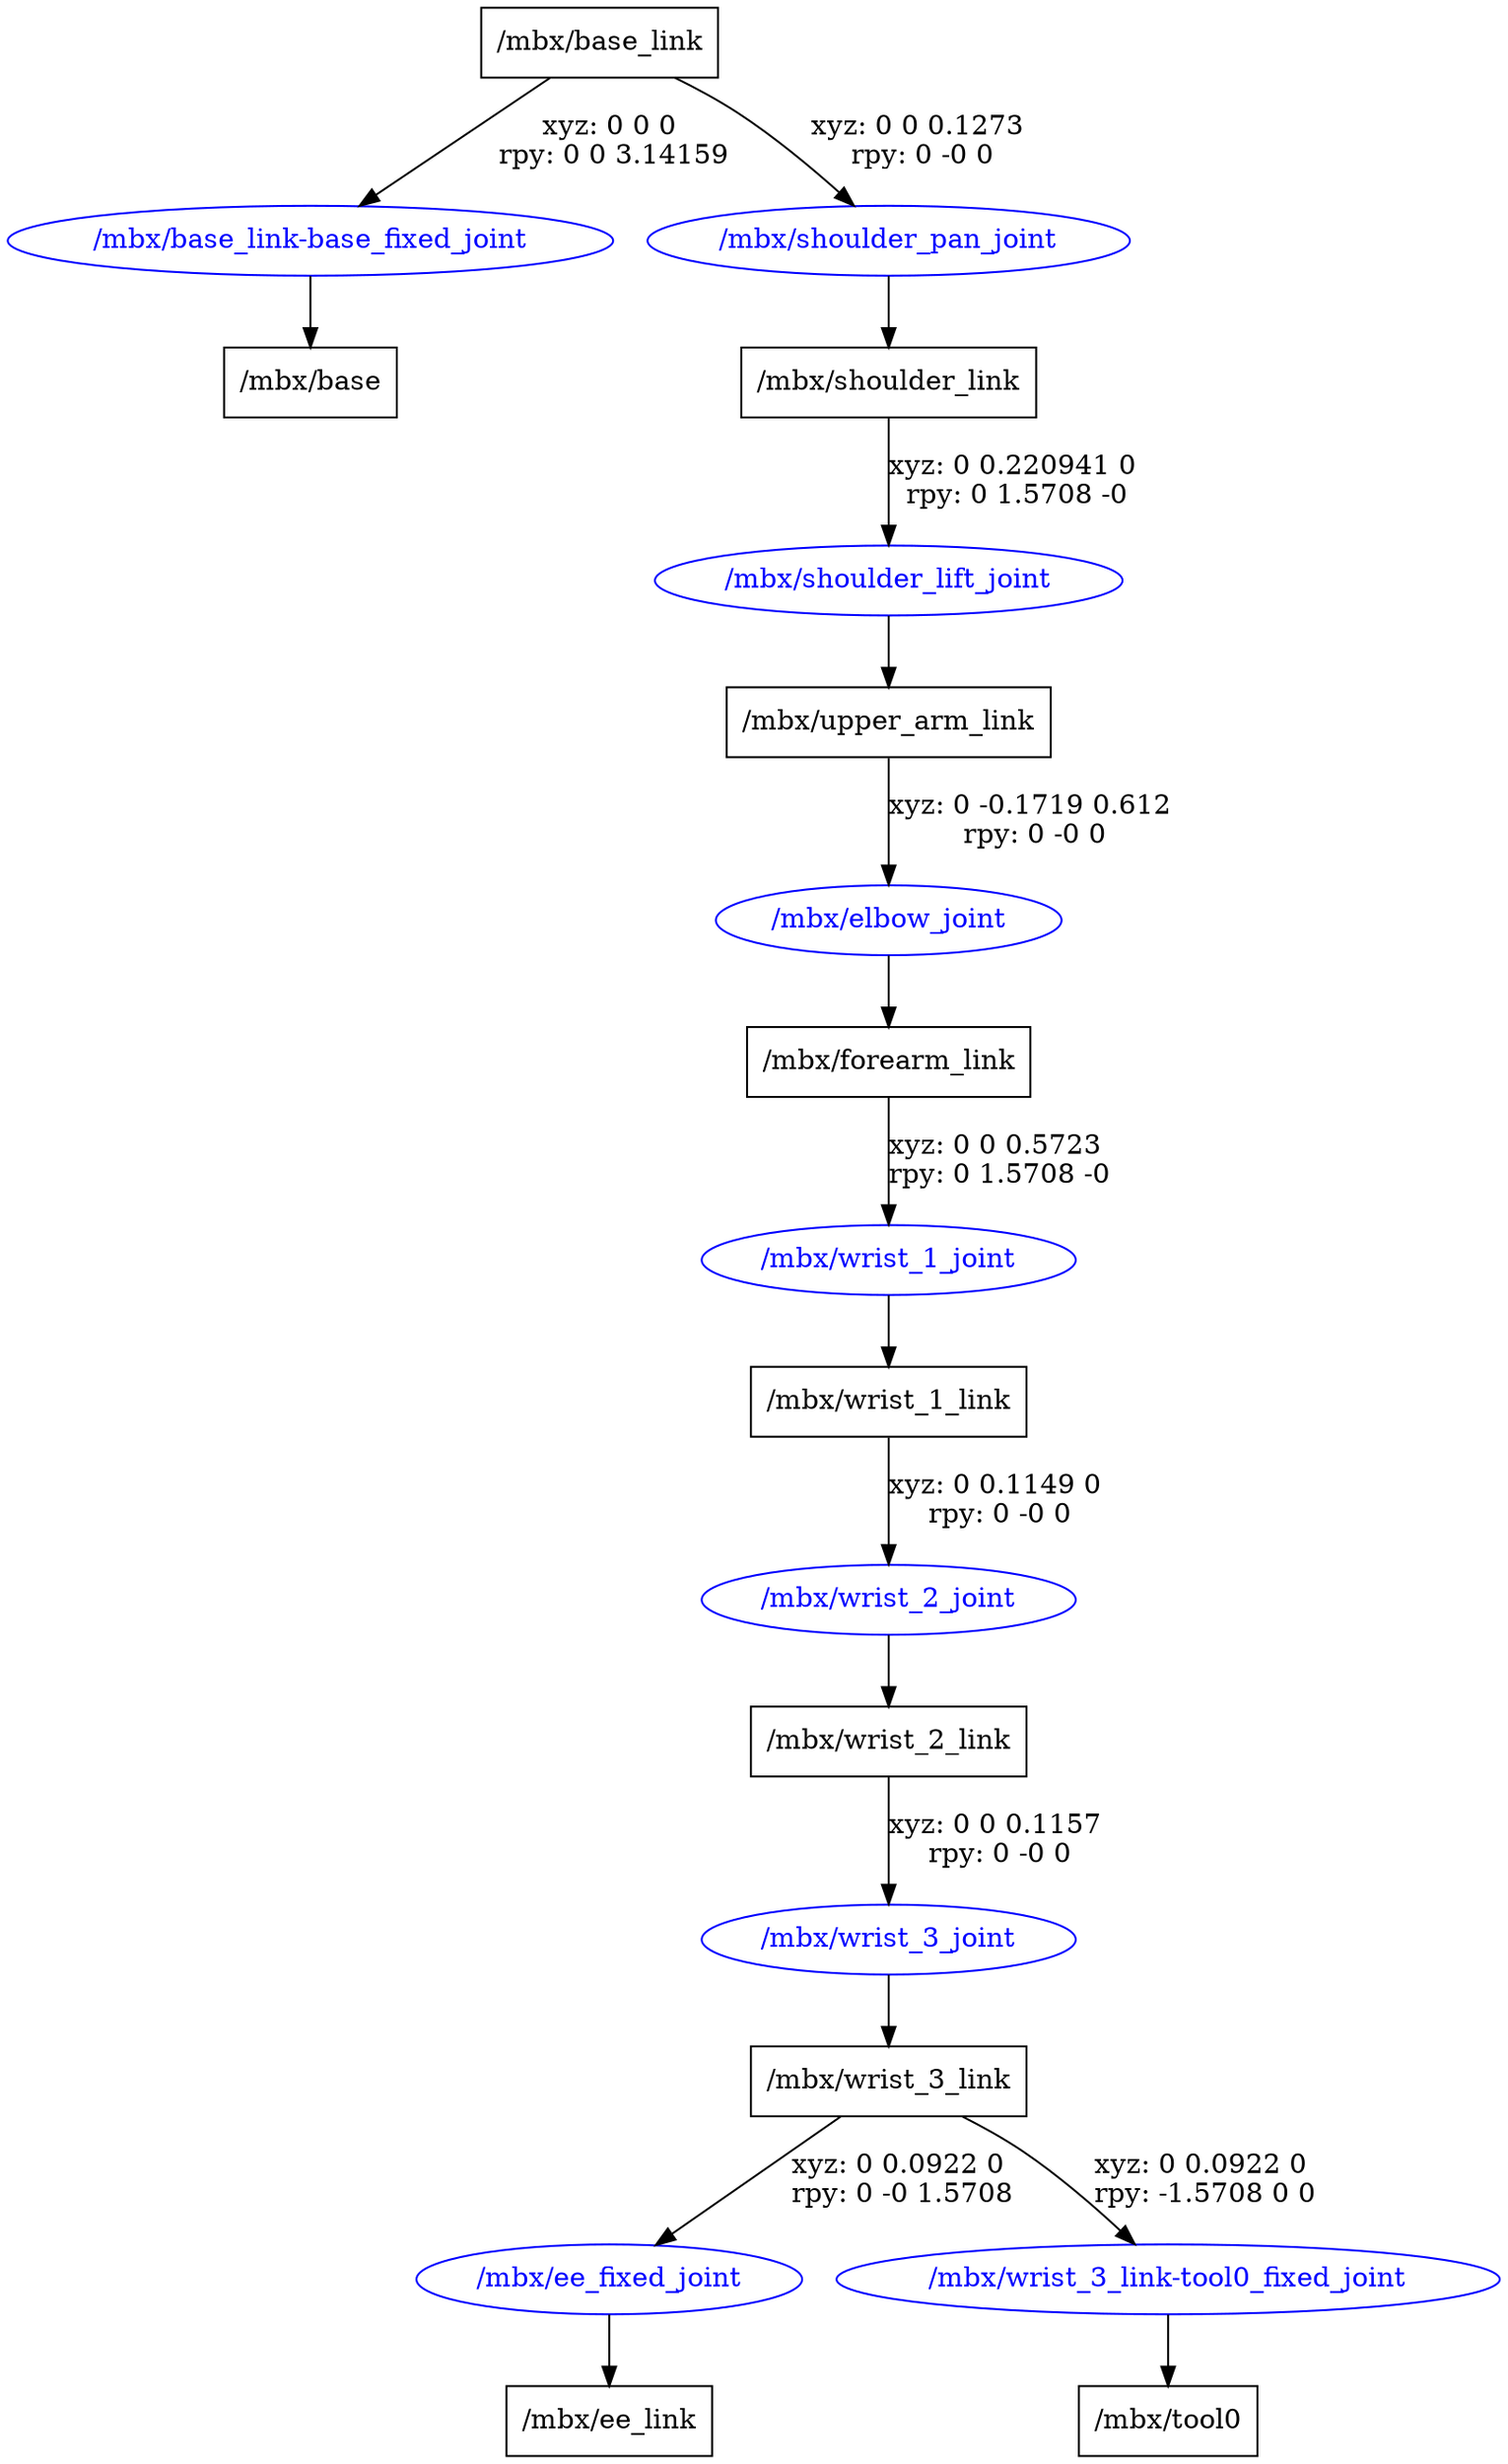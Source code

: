 digraph G {
node [shape=box];
"/mbx/base_link" [label="/mbx/base_link"];
"/mbx/base" [label="/mbx/base"];
"/mbx/shoulder_link" [label="/mbx/shoulder_link"];
"/mbx/upper_arm_link" [label="/mbx/upper_arm_link"];
"/mbx/forearm_link" [label="/mbx/forearm_link"];
"/mbx/wrist_1_link" [label="/mbx/wrist_1_link"];
"/mbx/wrist_2_link" [label="/mbx/wrist_2_link"];
"/mbx/wrist_3_link" [label="/mbx/wrist_3_link"];
"/mbx/ee_link" [label="/mbx/ee_link"];
"/mbx/tool0" [label="/mbx/tool0"];
node [shape=ellipse, color=blue, fontcolor=blue];
"/mbx/base_link" -> "/mbx/base_link-base_fixed_joint" [label="xyz: 0 0 0 \nrpy: 0 0 3.14159"]
"/mbx/base_link-base_fixed_joint" -> "/mbx/base"
"/mbx/base_link" -> "/mbx/shoulder_pan_joint" [label="xyz: 0 0 0.1273 \nrpy: 0 -0 0"]
"/mbx/shoulder_pan_joint" -> "/mbx/shoulder_link"
"/mbx/shoulder_link" -> "/mbx/shoulder_lift_joint" [label="xyz: 0 0.220941 0 \nrpy: 0 1.5708 -0"]
"/mbx/shoulder_lift_joint" -> "/mbx/upper_arm_link"
"/mbx/upper_arm_link" -> "/mbx/elbow_joint" [label="xyz: 0 -0.1719 0.612 \nrpy: 0 -0 0"]
"/mbx/elbow_joint" -> "/mbx/forearm_link"
"/mbx/forearm_link" -> "/mbx/wrist_1_joint" [label="xyz: 0 0 0.5723 \nrpy: 0 1.5708 -0"]
"/mbx/wrist_1_joint" -> "/mbx/wrist_1_link"
"/mbx/wrist_1_link" -> "/mbx/wrist_2_joint" [label="xyz: 0 0.1149 0 \nrpy: 0 -0 0"]
"/mbx/wrist_2_joint" -> "/mbx/wrist_2_link"
"/mbx/wrist_2_link" -> "/mbx/wrist_3_joint" [label="xyz: 0 0 0.1157 \nrpy: 0 -0 0"]
"/mbx/wrist_3_joint" -> "/mbx/wrist_3_link"
"/mbx/wrist_3_link" -> "/mbx/ee_fixed_joint" [label="xyz: 0 0.0922 0 \nrpy: 0 -0 1.5708"]
"/mbx/ee_fixed_joint" -> "/mbx/ee_link"
"/mbx/wrist_3_link" -> "/mbx/wrist_3_link-tool0_fixed_joint" [label="xyz: 0 0.0922 0 \nrpy: -1.5708 0 0"]
"/mbx/wrist_3_link-tool0_fixed_joint" -> "/mbx/tool0"
}
